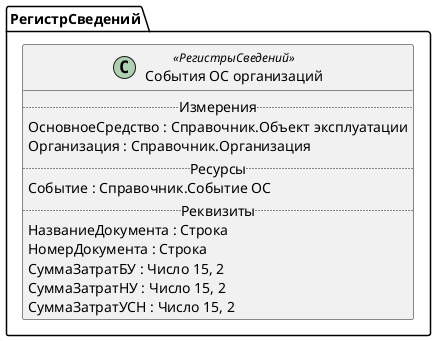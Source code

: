 ﻿@startuml СобытияОСОрганизаций
'!include templates.wsd
'..\include templates.wsd
class РегистрСведений.СобытияОСОрганизаций as "События ОС организаций" <<РегистрыСведений>>
{
..Измерения..
ОсновноеСредство : Справочник.Объект эксплуатации
Организация : Справочник.Организация
..Ресурсы..
Событие : Справочник.Событие ОС
..Реквизиты..
НазваниеДокумента : Строка
НомерДокумента : Строка
СуммаЗатратБУ : Число 15, 2
СуммаЗатратНУ : Число 15, 2
СуммаЗатратУСН : Число 15, 2
}
@enduml
